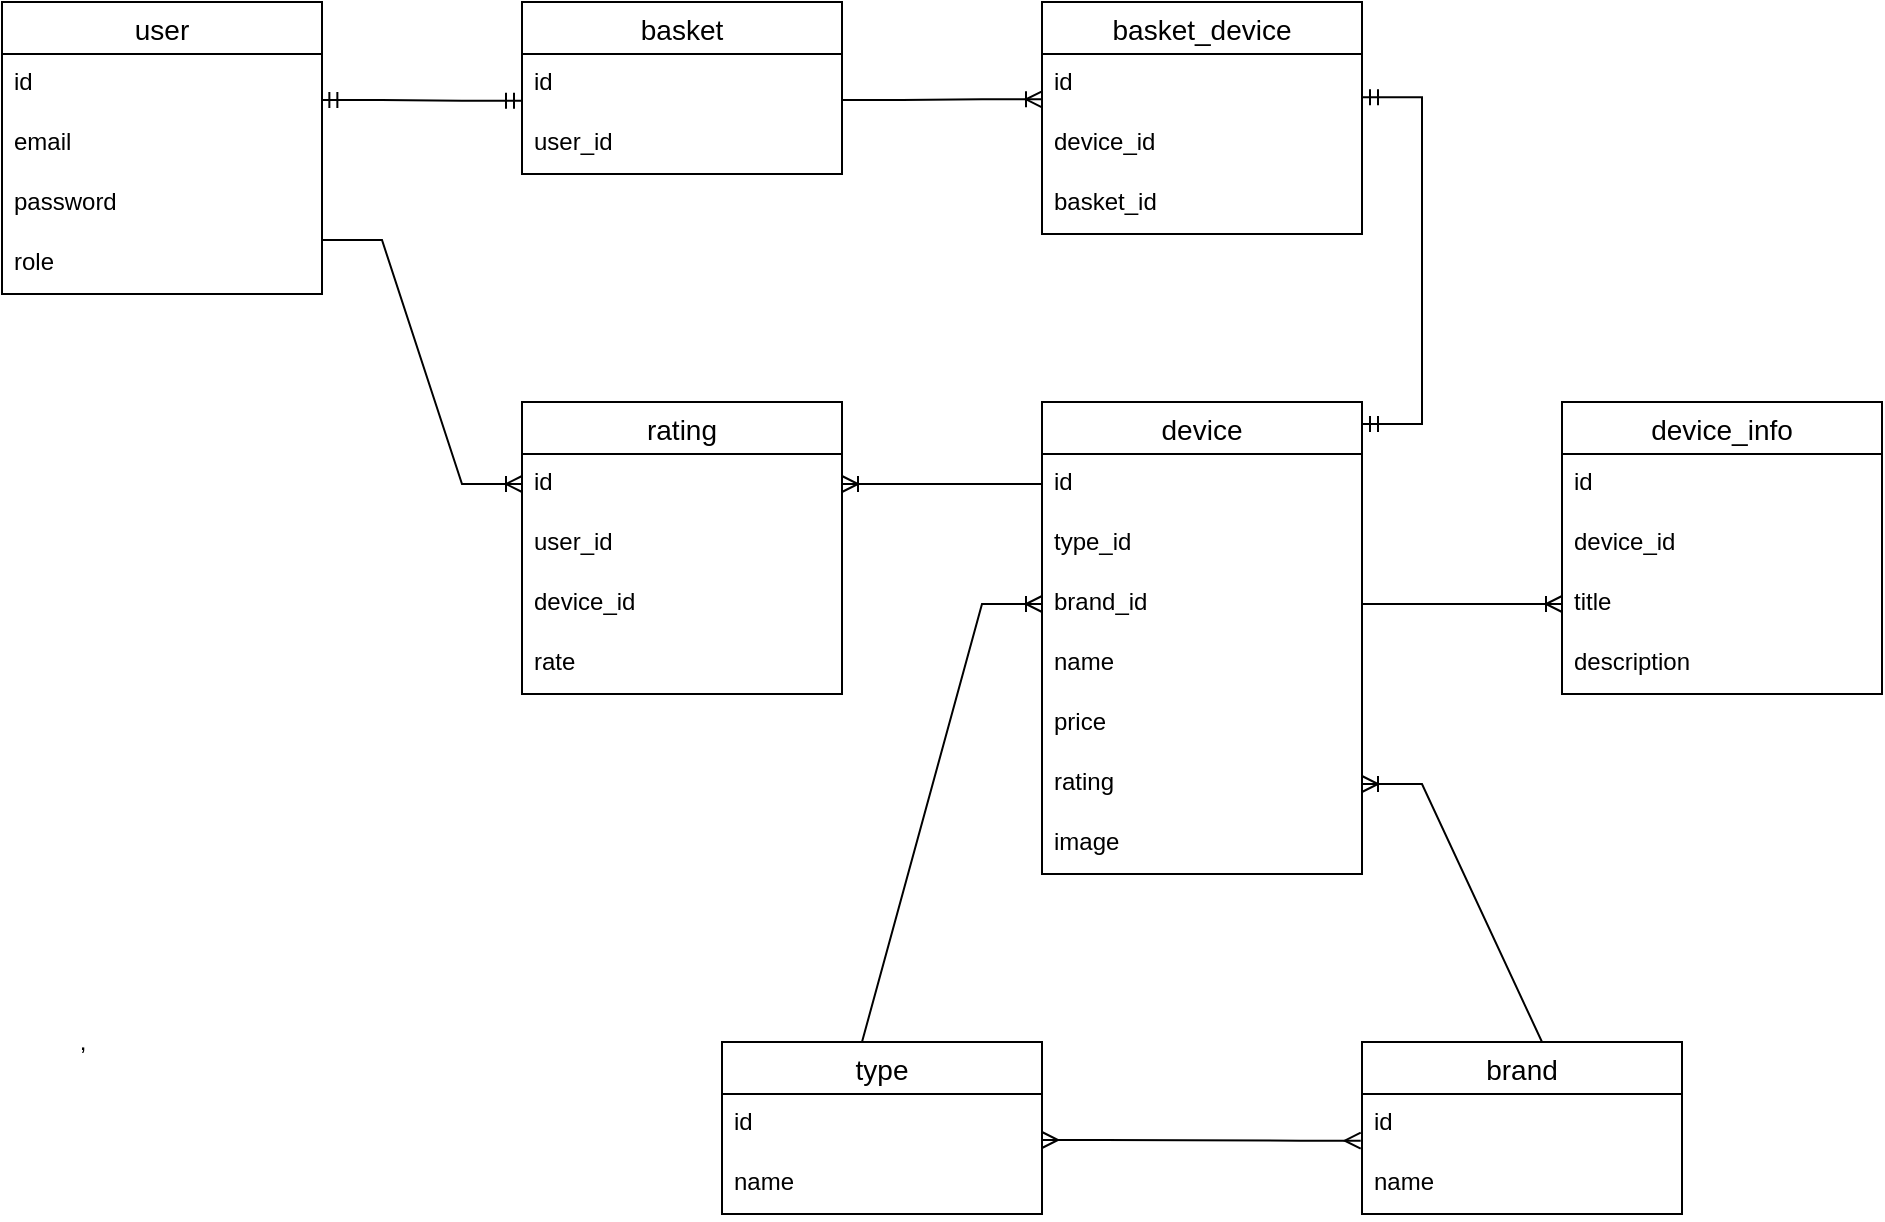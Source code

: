 <mxfile version="17.4.1" type="github">
  <diagram id="C_7yHolp9lRtPcmBjn8L" name="Page-1">
    <mxGraphModel dx="946" dy="539" grid="1" gridSize="10" guides="1" tooltips="1" connect="1" arrows="1" fold="1" page="1" pageScale="1" pageWidth="1100" pageHeight="1700" background="none" math="0" shadow="0">
      <root>
        <mxCell id="0" />
        <mxCell id="1" parent="0" />
        <mxCell id="G6bsHngNDqpZ3Z1Iim5h-1" value="user" style="swimlane;fontStyle=0;childLayout=stackLayout;horizontal=1;startSize=26;horizontalStack=0;resizeParent=1;resizeParentMax=0;resizeLast=0;collapsible=1;marginBottom=0;align=center;fontSize=14;" parent="1" vertex="1">
          <mxGeometry x="80" y="80" width="160" height="146" as="geometry" />
        </mxCell>
        <mxCell id="G6bsHngNDqpZ3Z1Iim5h-2" value="id" style="text;strokeColor=none;fillColor=none;spacingLeft=4;spacingRight=4;overflow=hidden;rotatable=0;points=[[0,0.5],[1,0.5]];portConstraint=eastwest;fontSize=12;" parent="G6bsHngNDqpZ3Z1Iim5h-1" vertex="1">
          <mxGeometry y="26" width="160" height="30" as="geometry" />
        </mxCell>
        <mxCell id="G6bsHngNDqpZ3Z1Iim5h-3" value="email" style="text;strokeColor=none;fillColor=none;spacingLeft=4;spacingRight=4;overflow=hidden;rotatable=0;points=[[0,0.5],[1,0.5]];portConstraint=eastwest;fontSize=12;" parent="G6bsHngNDqpZ3Z1Iim5h-1" vertex="1">
          <mxGeometry y="56" width="160" height="30" as="geometry" />
        </mxCell>
        <mxCell id="G6bsHngNDqpZ3Z1Iim5h-4" value="password&#xa;" style="text;strokeColor=none;fillColor=none;spacingLeft=4;spacingRight=4;overflow=hidden;rotatable=0;points=[[0,0.5],[1,0.5]];portConstraint=eastwest;fontSize=12;" parent="G6bsHngNDqpZ3Z1Iim5h-1" vertex="1">
          <mxGeometry y="86" width="160" height="30" as="geometry" />
        </mxCell>
        <mxCell id="G6bsHngNDqpZ3Z1Iim5h-5" value="role" style="text;strokeColor=none;fillColor=none;spacingLeft=4;spacingRight=4;overflow=hidden;rotatable=0;points=[[0,0.5],[1,0.5]];portConstraint=eastwest;fontSize=12;" parent="G6bsHngNDqpZ3Z1Iim5h-1" vertex="1">
          <mxGeometry y="116" width="160" height="30" as="geometry" />
        </mxCell>
        <mxCell id="G6bsHngNDqpZ3Z1Iim5h-6" value="basket" style="swimlane;fontStyle=0;childLayout=stackLayout;horizontal=1;startSize=26;horizontalStack=0;resizeParent=1;resizeParentMax=0;resizeLast=0;collapsible=1;marginBottom=0;align=center;fontSize=14;" parent="1" vertex="1">
          <mxGeometry x="340" y="80" width="160" height="86" as="geometry" />
        </mxCell>
        <mxCell id="G6bsHngNDqpZ3Z1Iim5h-7" value="id" style="text;strokeColor=none;fillColor=none;spacingLeft=4;spacingRight=4;overflow=hidden;rotatable=0;points=[[0,0.5],[1,0.5]];portConstraint=eastwest;fontSize=12;" parent="G6bsHngNDqpZ3Z1Iim5h-6" vertex="1">
          <mxGeometry y="26" width="160" height="30" as="geometry" />
        </mxCell>
        <mxCell id="G6bsHngNDqpZ3Z1Iim5h-8" value="user_id" style="text;strokeColor=none;fillColor=none;spacingLeft=4;spacingRight=4;overflow=hidden;rotatable=0;points=[[0,0.5],[1,0.5]];portConstraint=eastwest;fontSize=12;" parent="G6bsHngNDqpZ3Z1Iim5h-6" vertex="1">
          <mxGeometry y="56" width="160" height="30" as="geometry" />
        </mxCell>
        <mxCell id="G6bsHngNDqpZ3Z1Iim5h-14" value="" style="edgeStyle=entityRelationEdgeStyle;fontSize=12;html=1;endArrow=ERmandOne;startArrow=ERmandOne;rounded=0;exitX=0.998;exitY=0.767;exitDx=0;exitDy=0;exitPerimeter=0;entryX=0;entryY=0.778;entryDx=0;entryDy=0;entryPerimeter=0;" parent="1" source="G6bsHngNDqpZ3Z1Iim5h-2" target="G6bsHngNDqpZ3Z1Iim5h-7" edge="1">
          <mxGeometry width="100" height="100" relative="1" as="geometry">
            <mxPoint x="240" y="132" as="sourcePoint" />
            <mxPoint x="330" y="129" as="targetPoint" />
          </mxGeometry>
        </mxCell>
        <mxCell id="G6bsHngNDqpZ3Z1Iim5h-15" value="device" style="swimlane;fontStyle=0;childLayout=stackLayout;horizontal=1;startSize=26;horizontalStack=0;resizeParent=1;resizeParentMax=0;resizeLast=0;collapsible=1;marginBottom=0;align=center;fontSize=14;" parent="1" vertex="1">
          <mxGeometry x="600" y="280" width="160" height="236" as="geometry" />
        </mxCell>
        <mxCell id="G6bsHngNDqpZ3Z1Iim5h-16" value="id" style="text;strokeColor=none;fillColor=none;spacingLeft=4;spacingRight=4;overflow=hidden;rotatable=0;points=[[0,0.5],[1,0.5]];portConstraint=eastwest;fontSize=12;" parent="G6bsHngNDqpZ3Z1Iim5h-15" vertex="1">
          <mxGeometry y="26" width="160" height="30" as="geometry" />
        </mxCell>
        <mxCell id="G6bsHngNDqpZ3Z1Iim5h-17" value="type_id" style="text;strokeColor=none;fillColor=none;spacingLeft=4;spacingRight=4;overflow=hidden;rotatable=0;points=[[0,0.5],[1,0.5]];portConstraint=eastwest;fontSize=12;" parent="G6bsHngNDqpZ3Z1Iim5h-15" vertex="1">
          <mxGeometry y="56" width="160" height="30" as="geometry" />
        </mxCell>
        <mxCell id="G6bsHngNDqpZ3Z1Iim5h-18" value="brand_id" style="text;strokeColor=none;fillColor=none;spacingLeft=4;spacingRight=4;overflow=hidden;rotatable=0;points=[[0,0.5],[1,0.5]];portConstraint=eastwest;fontSize=12;" parent="G6bsHngNDqpZ3Z1Iim5h-15" vertex="1">
          <mxGeometry y="86" width="160" height="30" as="geometry" />
        </mxCell>
        <mxCell id="G6bsHngNDqpZ3Z1Iim5h-19" value="name" style="text;strokeColor=none;fillColor=none;spacingLeft=4;spacingRight=4;overflow=hidden;rotatable=0;points=[[0,0.5],[1,0.5]];portConstraint=eastwest;fontSize=12;" parent="G6bsHngNDqpZ3Z1Iim5h-15" vertex="1">
          <mxGeometry y="116" width="160" height="30" as="geometry" />
        </mxCell>
        <mxCell id="G6bsHngNDqpZ3Z1Iim5h-20" value="price" style="text;strokeColor=none;fillColor=none;spacingLeft=4;spacingRight=4;overflow=hidden;rotatable=0;points=[[0,0.5],[1,0.5]];portConstraint=eastwest;fontSize=12;" parent="G6bsHngNDqpZ3Z1Iim5h-15" vertex="1">
          <mxGeometry y="146" width="160" height="30" as="geometry" />
        </mxCell>
        <mxCell id="G6bsHngNDqpZ3Z1Iim5h-21" value="rating" style="text;strokeColor=none;fillColor=none;spacingLeft=4;spacingRight=4;overflow=hidden;rotatable=0;points=[[0,0.5],[1,0.5]];portConstraint=eastwest;fontSize=12;" parent="G6bsHngNDqpZ3Z1Iim5h-15" vertex="1">
          <mxGeometry y="176" width="160" height="30" as="geometry" />
        </mxCell>
        <mxCell id="G6bsHngNDqpZ3Z1Iim5h-22" value="image" style="text;strokeColor=none;fillColor=none;spacingLeft=4;spacingRight=4;overflow=hidden;rotatable=0;points=[[0,0.5],[1,0.5]];portConstraint=eastwest;fontSize=12;" parent="G6bsHngNDqpZ3Z1Iim5h-15" vertex="1">
          <mxGeometry y="206" width="160" height="30" as="geometry" />
        </mxCell>
        <mxCell id="G6bsHngNDqpZ3Z1Iim5h-23" value="brand" style="swimlane;fontStyle=0;childLayout=stackLayout;horizontal=1;startSize=26;horizontalStack=0;resizeParent=1;resizeParentMax=0;resizeLast=0;collapsible=1;marginBottom=0;align=center;fontSize=14;" parent="1" vertex="1">
          <mxGeometry x="760" y="600" width="160" height="86" as="geometry" />
        </mxCell>
        <mxCell id="G6bsHngNDqpZ3Z1Iim5h-24" value="id" style="text;strokeColor=none;fillColor=none;spacingLeft=4;spacingRight=4;overflow=hidden;rotatable=0;points=[[0,0.5],[1,0.5]];portConstraint=eastwest;fontSize=12;" parent="G6bsHngNDqpZ3Z1Iim5h-23" vertex="1">
          <mxGeometry y="26" width="160" height="30" as="geometry" />
        </mxCell>
        <mxCell id="G6bsHngNDqpZ3Z1Iim5h-25" value="name" style="text;strokeColor=none;fillColor=none;spacingLeft=4;spacingRight=4;overflow=hidden;rotatable=0;points=[[0,0.5],[1,0.5]];portConstraint=eastwest;fontSize=12;" parent="G6bsHngNDqpZ3Z1Iim5h-23" vertex="1">
          <mxGeometry y="56" width="160" height="30" as="geometry" />
        </mxCell>
        <mxCell id="G6bsHngNDqpZ3Z1Iim5h-28" value="type" style="swimlane;fontStyle=0;childLayout=stackLayout;horizontal=1;startSize=26;horizontalStack=0;resizeParent=1;resizeParentMax=0;resizeLast=0;collapsible=1;marginBottom=0;align=center;fontSize=14;" parent="1" vertex="1">
          <mxGeometry x="440" y="600" width="160" height="86" as="geometry" />
        </mxCell>
        <mxCell id="G6bsHngNDqpZ3Z1Iim5h-29" value="id" style="text;strokeColor=none;fillColor=none;spacingLeft=4;spacingRight=4;overflow=hidden;rotatable=0;points=[[0,0.5],[1,0.5]];portConstraint=eastwest;fontSize=12;" parent="G6bsHngNDqpZ3Z1Iim5h-28" vertex="1">
          <mxGeometry y="26" width="160" height="30" as="geometry" />
        </mxCell>
        <mxCell id="G6bsHngNDqpZ3Z1Iim5h-30" value="name" style="text;strokeColor=none;fillColor=none;spacingLeft=4;spacingRight=4;overflow=hidden;rotatable=0;points=[[0,0.5],[1,0.5]];portConstraint=eastwest;fontSize=12;" parent="G6bsHngNDqpZ3Z1Iim5h-28" vertex="1">
          <mxGeometry y="56" width="160" height="30" as="geometry" />
        </mxCell>
        <mxCell id="G6bsHngNDqpZ3Z1Iim5h-33" value="" style="edgeStyle=entityRelationEdgeStyle;fontSize=12;html=1;endArrow=ERoneToMany;rounded=0;entryX=0;entryY=0.5;entryDx=0;entryDy=0;exitX=0.25;exitY=0;exitDx=0;exitDy=0;" parent="1" source="G6bsHngNDqpZ3Z1Iim5h-28" target="G6bsHngNDqpZ3Z1Iim5h-18" edge="1">
          <mxGeometry width="100" height="100" relative="1" as="geometry">
            <mxPoint x="490" y="540" as="sourcePoint" />
            <mxPoint x="480" y="400" as="targetPoint" />
          </mxGeometry>
        </mxCell>
        <mxCell id="G6bsHngNDqpZ3Z1Iim5h-34" value="," style="edgeStyle=entityRelationEdgeStyle;fontSize=12;html=1;endArrow=ERoneToMany;rounded=0;entryX=1;entryY=0.5;entryDx=0;entryDy=0;exitX=0.75;exitY=0;exitDx=0;exitDy=0;" parent="1" source="G6bsHngNDqpZ3Z1Iim5h-23" target="G6bsHngNDqpZ3Z1Iim5h-21" edge="1">
          <mxGeometry x="1" y="653" width="100" height="100" relative="1" as="geometry">
            <mxPoint x="930" y="620" as="sourcePoint" />
            <mxPoint x="1150" y="280" as="targetPoint" />
            <mxPoint x="-640" y="-524" as="offset" />
          </mxGeometry>
        </mxCell>
        <mxCell id="G6bsHngNDqpZ3Z1Iim5h-38" value="" style="edgeStyle=entityRelationEdgeStyle;fontSize=12;html=1;endArrow=ERmany;startArrow=ERmany;rounded=0;entryX=-0.004;entryY=0.778;entryDx=0;entryDy=0;entryPerimeter=0;" parent="1" target="G6bsHngNDqpZ3Z1Iim5h-24" edge="1">
          <mxGeometry width="100" height="100" relative="1" as="geometry">
            <mxPoint x="600" y="649" as="sourcePoint" />
            <mxPoint x="760" y="511" as="targetPoint" />
          </mxGeometry>
        </mxCell>
        <mxCell id="G6bsHngNDqpZ3Z1Iim5h-39" value="device_info" style="swimlane;fontStyle=0;childLayout=stackLayout;horizontal=1;startSize=26;horizontalStack=0;resizeParent=1;resizeParentMax=0;resizeLast=0;collapsible=1;marginBottom=0;align=center;fontSize=14;" parent="1" vertex="1">
          <mxGeometry x="860" y="280" width="160" height="146" as="geometry" />
        </mxCell>
        <mxCell id="G6bsHngNDqpZ3Z1Iim5h-40" value="id" style="text;strokeColor=none;fillColor=none;spacingLeft=4;spacingRight=4;overflow=hidden;rotatable=0;points=[[0,0.5],[1,0.5]];portConstraint=eastwest;fontSize=12;" parent="G6bsHngNDqpZ3Z1Iim5h-39" vertex="1">
          <mxGeometry y="26" width="160" height="30" as="geometry" />
        </mxCell>
        <mxCell id="G6bsHngNDqpZ3Z1Iim5h-41" value="device_id" style="text;strokeColor=none;fillColor=none;spacingLeft=4;spacingRight=4;overflow=hidden;rotatable=0;points=[[0,0.5],[1,0.5]];portConstraint=eastwest;fontSize=12;" parent="G6bsHngNDqpZ3Z1Iim5h-39" vertex="1">
          <mxGeometry y="56" width="160" height="30" as="geometry" />
        </mxCell>
        <mxCell id="G6bsHngNDqpZ3Z1Iim5h-42" value="title" style="text;strokeColor=none;fillColor=none;spacingLeft=4;spacingRight=4;overflow=hidden;rotatable=0;points=[[0,0.5],[1,0.5]];portConstraint=eastwest;fontSize=12;" parent="G6bsHngNDqpZ3Z1Iim5h-39" vertex="1">
          <mxGeometry y="86" width="160" height="30" as="geometry" />
        </mxCell>
        <mxCell id="G6bsHngNDqpZ3Z1Iim5h-43" value="description" style="text;strokeColor=none;fillColor=none;spacingLeft=4;spacingRight=4;overflow=hidden;rotatable=0;points=[[0,0.5],[1,0.5]];portConstraint=eastwest;fontSize=12;" parent="G6bsHngNDqpZ3Z1Iim5h-39" vertex="1">
          <mxGeometry y="116" width="160" height="30" as="geometry" />
        </mxCell>
        <mxCell id="G6bsHngNDqpZ3Z1Iim5h-45" value="" style="edgeStyle=entityRelationEdgeStyle;fontSize=12;html=1;endArrow=ERoneToMany;rounded=0;entryX=0;entryY=0.5;entryDx=0;entryDy=0;exitX=1;exitY=0.5;exitDx=0;exitDy=0;" parent="1" source="G6bsHngNDqpZ3Z1Iim5h-18" target="G6bsHngNDqpZ3Z1Iim5h-42" edge="1">
          <mxGeometry width="100" height="100" relative="1" as="geometry">
            <mxPoint x="840" y="266" as="sourcePoint" />
            <mxPoint x="940" y="166" as="targetPoint" />
          </mxGeometry>
        </mxCell>
        <mxCell id="G6bsHngNDqpZ3Z1Iim5h-46" value="basket_device" style="swimlane;fontStyle=0;childLayout=stackLayout;horizontal=1;startSize=26;horizontalStack=0;resizeParent=1;resizeParentMax=0;resizeLast=0;collapsible=1;marginBottom=0;align=center;fontSize=14;" parent="1" vertex="1">
          <mxGeometry x="600" y="80" width="160" height="116" as="geometry" />
        </mxCell>
        <mxCell id="G6bsHngNDqpZ3Z1Iim5h-47" value="id" style="text;strokeColor=none;fillColor=none;spacingLeft=4;spacingRight=4;overflow=hidden;rotatable=0;points=[[0,0.5],[1,0.5]];portConstraint=eastwest;fontSize=12;" parent="G6bsHngNDqpZ3Z1Iim5h-46" vertex="1">
          <mxGeometry y="26" width="160" height="30" as="geometry" />
        </mxCell>
        <mxCell id="G6bsHngNDqpZ3Z1Iim5h-48" value="device_id" style="text;strokeColor=none;fillColor=none;spacingLeft=4;spacingRight=4;overflow=hidden;rotatable=0;points=[[0,0.5],[1,0.5]];portConstraint=eastwest;fontSize=12;" parent="G6bsHngNDqpZ3Z1Iim5h-46" vertex="1">
          <mxGeometry y="56" width="160" height="30" as="geometry" />
        </mxCell>
        <mxCell id="G6bsHngNDqpZ3Z1Iim5h-49" value="basket_id" style="text;strokeColor=none;fillColor=none;spacingLeft=4;spacingRight=4;overflow=hidden;rotatable=0;points=[[0,0.5],[1,0.5]];portConstraint=eastwest;fontSize=12;" parent="G6bsHngNDqpZ3Z1Iim5h-46" vertex="1">
          <mxGeometry y="86" width="160" height="30" as="geometry" />
        </mxCell>
        <mxCell id="G6bsHngNDqpZ3Z1Iim5h-56" value="" style="edgeStyle=entityRelationEdgeStyle;fontSize=12;html=1;endArrow=ERoneToMany;rounded=0;exitX=1;exitY=0.767;exitDx=0;exitDy=0;exitPerimeter=0;entryX=0;entryY=0.756;entryDx=0;entryDy=0;entryPerimeter=0;" parent="1" source="G6bsHngNDqpZ3Z1Iim5h-7" target="G6bsHngNDqpZ3Z1Iim5h-47" edge="1">
          <mxGeometry width="100" height="100" relative="1" as="geometry">
            <mxPoint x="500" y="196" as="sourcePoint" />
            <mxPoint x="600" y="96" as="targetPoint" />
          </mxGeometry>
        </mxCell>
        <mxCell id="G6bsHngNDqpZ3Z1Iim5h-57" value="" style="edgeStyle=entityRelationEdgeStyle;fontSize=12;html=1;endArrow=ERmandOne;startArrow=ERmandOne;rounded=0;entryX=1;entryY=0.722;entryDx=0;entryDy=0;entryPerimeter=0;" parent="1" target="G6bsHngNDqpZ3Z1Iim5h-47" edge="1">
          <mxGeometry width="100" height="100" relative="1" as="geometry">
            <mxPoint x="760" y="291" as="sourcePoint" />
            <mxPoint x="870" y="160" as="targetPoint" />
          </mxGeometry>
        </mxCell>
        <mxCell id="G6bsHngNDqpZ3Z1Iim5h-60" value="rating" style="swimlane;fontStyle=0;childLayout=stackLayout;horizontal=1;startSize=26;horizontalStack=0;resizeParent=1;resizeParentMax=0;resizeLast=0;collapsible=1;marginBottom=0;align=center;fontSize=14;" parent="1" vertex="1">
          <mxGeometry x="340" y="280" width="160" height="146" as="geometry" />
        </mxCell>
        <mxCell id="G6bsHngNDqpZ3Z1Iim5h-61" value="id" style="text;strokeColor=none;fillColor=none;spacingLeft=4;spacingRight=4;overflow=hidden;rotatable=0;points=[[0,0.5],[1,0.5]];portConstraint=eastwest;fontSize=12;" parent="G6bsHngNDqpZ3Z1Iim5h-60" vertex="1">
          <mxGeometry y="26" width="160" height="30" as="geometry" />
        </mxCell>
        <mxCell id="G6bsHngNDqpZ3Z1Iim5h-62" value="user_id" style="text;strokeColor=none;fillColor=none;spacingLeft=4;spacingRight=4;overflow=hidden;rotatable=0;points=[[0,0.5],[1,0.5]];portConstraint=eastwest;fontSize=12;" parent="G6bsHngNDqpZ3Z1Iim5h-60" vertex="1">
          <mxGeometry y="56" width="160" height="30" as="geometry" />
        </mxCell>
        <mxCell id="G6bsHngNDqpZ3Z1Iim5h-63" value="device_id" style="text;strokeColor=none;fillColor=none;spacingLeft=4;spacingRight=4;overflow=hidden;rotatable=0;points=[[0,0.5],[1,0.5]];portConstraint=eastwest;fontSize=12;" parent="G6bsHngNDqpZ3Z1Iim5h-60" vertex="1">
          <mxGeometry y="86" width="160" height="30" as="geometry" />
        </mxCell>
        <mxCell id="G6bsHngNDqpZ3Z1Iim5h-64" value="rate" style="text;strokeColor=none;fillColor=none;spacingLeft=4;spacingRight=4;overflow=hidden;rotatable=0;points=[[0,0.5],[1,0.5]];portConstraint=eastwest;fontSize=12;" parent="G6bsHngNDqpZ3Z1Iim5h-60" vertex="1">
          <mxGeometry y="116" width="160" height="30" as="geometry" />
        </mxCell>
        <mxCell id="G6bsHngNDqpZ3Z1Iim5h-65" value="" style="edgeStyle=entityRelationEdgeStyle;fontSize=12;html=1;endArrow=ERoneToMany;rounded=0;entryX=0;entryY=0.5;entryDx=0;entryDy=0;" parent="1" target="G6bsHngNDqpZ3Z1Iim5h-61" edge="1">
          <mxGeometry width="100" height="100" relative="1" as="geometry">
            <mxPoint x="240" y="199" as="sourcePoint" />
            <mxPoint x="280" y="340" as="targetPoint" />
          </mxGeometry>
        </mxCell>
        <mxCell id="G6bsHngNDqpZ3Z1Iim5h-66" value="" style="edgeStyle=entityRelationEdgeStyle;fontSize=12;html=1;endArrow=ERoneToMany;rounded=0;entryX=1;entryY=0.5;entryDx=0;entryDy=0;exitX=0;exitY=0.5;exitDx=0;exitDy=0;" parent="1" source="G6bsHngNDqpZ3Z1Iim5h-16" target="G6bsHngNDqpZ3Z1Iim5h-61" edge="1">
          <mxGeometry width="100" height="100" relative="1" as="geometry">
            <mxPoint x="500" y="290" as="sourcePoint" />
            <mxPoint x="320" y="393" as="targetPoint" />
          </mxGeometry>
        </mxCell>
      </root>
    </mxGraphModel>
  </diagram>
</mxfile>
